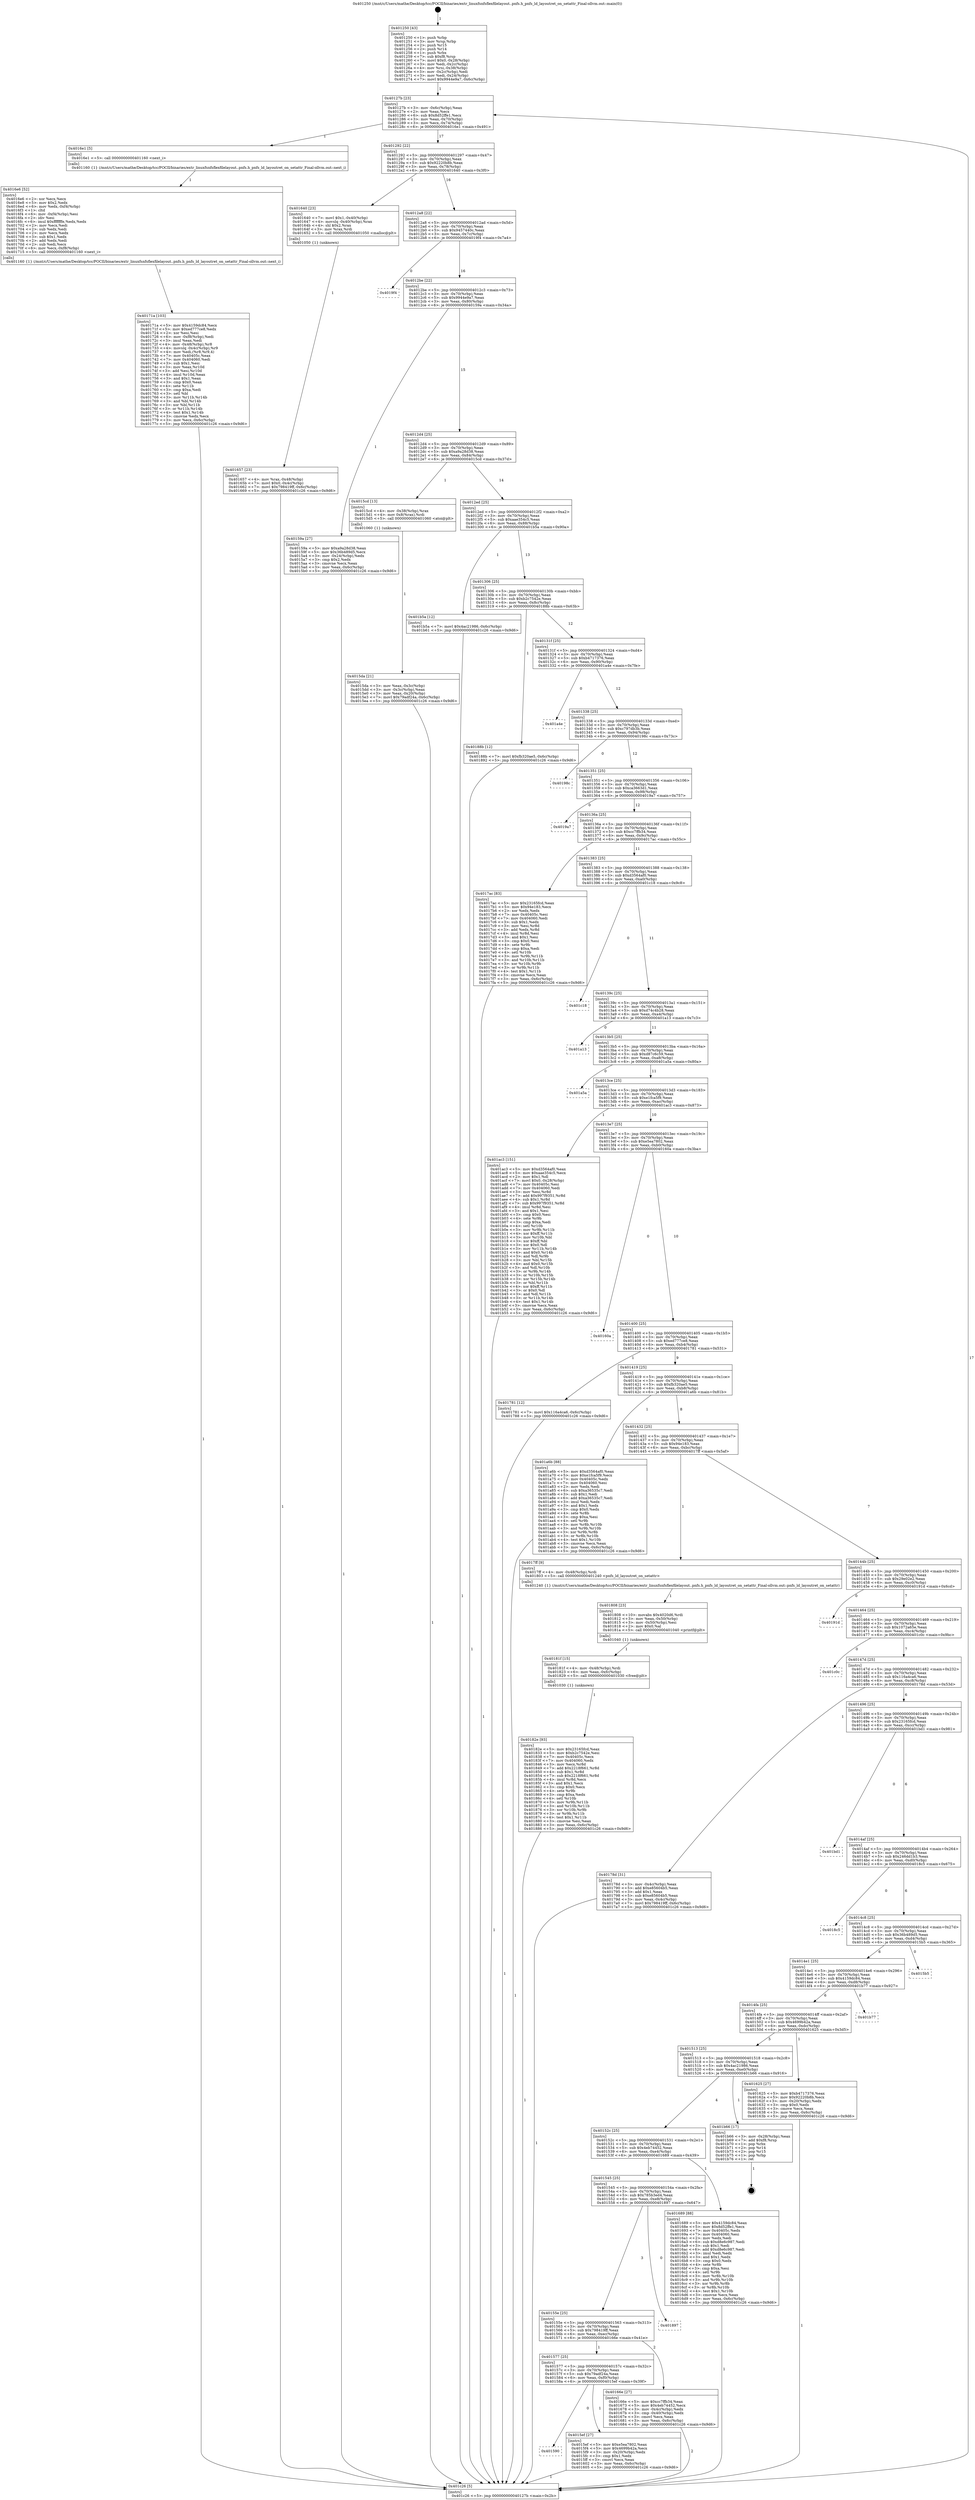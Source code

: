 digraph "0x401250" {
  label = "0x401250 (/mnt/c/Users/mathe/Desktop/tcc/POCII/binaries/extr_linuxfsnfsflexfilelayout..pnfs.h_pnfs_ld_layoutret_on_setattr_Final-ollvm.out::main(0))"
  labelloc = "t"
  node[shape=record]

  Entry [label="",width=0.3,height=0.3,shape=circle,fillcolor=black,style=filled]
  "0x40127b" [label="{
     0x40127b [23]\l
     | [instrs]\l
     &nbsp;&nbsp;0x40127b \<+3\>: mov -0x6c(%rbp),%eax\l
     &nbsp;&nbsp;0x40127e \<+2\>: mov %eax,%ecx\l
     &nbsp;&nbsp;0x401280 \<+6\>: sub $0x8d52ffe1,%ecx\l
     &nbsp;&nbsp;0x401286 \<+3\>: mov %eax,-0x70(%rbp)\l
     &nbsp;&nbsp;0x401289 \<+3\>: mov %ecx,-0x74(%rbp)\l
     &nbsp;&nbsp;0x40128c \<+6\>: je 00000000004016e1 \<main+0x491\>\l
  }"]
  "0x4016e1" [label="{
     0x4016e1 [5]\l
     | [instrs]\l
     &nbsp;&nbsp;0x4016e1 \<+5\>: call 0000000000401160 \<next_i\>\l
     | [calls]\l
     &nbsp;&nbsp;0x401160 \{1\} (/mnt/c/Users/mathe/Desktop/tcc/POCII/binaries/extr_linuxfsnfsflexfilelayout..pnfs.h_pnfs_ld_layoutret_on_setattr_Final-ollvm.out::next_i)\l
  }"]
  "0x401292" [label="{
     0x401292 [22]\l
     | [instrs]\l
     &nbsp;&nbsp;0x401292 \<+5\>: jmp 0000000000401297 \<main+0x47\>\l
     &nbsp;&nbsp;0x401297 \<+3\>: mov -0x70(%rbp),%eax\l
     &nbsp;&nbsp;0x40129a \<+5\>: sub $0x92220b8b,%eax\l
     &nbsp;&nbsp;0x40129f \<+3\>: mov %eax,-0x78(%rbp)\l
     &nbsp;&nbsp;0x4012a2 \<+6\>: je 0000000000401640 \<main+0x3f0\>\l
  }"]
  Exit [label="",width=0.3,height=0.3,shape=circle,fillcolor=black,style=filled,peripheries=2]
  "0x401640" [label="{
     0x401640 [23]\l
     | [instrs]\l
     &nbsp;&nbsp;0x401640 \<+7\>: movl $0x1,-0x40(%rbp)\l
     &nbsp;&nbsp;0x401647 \<+4\>: movslq -0x40(%rbp),%rax\l
     &nbsp;&nbsp;0x40164b \<+4\>: shl $0x2,%rax\l
     &nbsp;&nbsp;0x40164f \<+3\>: mov %rax,%rdi\l
     &nbsp;&nbsp;0x401652 \<+5\>: call 0000000000401050 \<malloc@plt\>\l
     | [calls]\l
     &nbsp;&nbsp;0x401050 \{1\} (unknown)\l
  }"]
  "0x4012a8" [label="{
     0x4012a8 [22]\l
     | [instrs]\l
     &nbsp;&nbsp;0x4012a8 \<+5\>: jmp 00000000004012ad \<main+0x5d\>\l
     &nbsp;&nbsp;0x4012ad \<+3\>: mov -0x70(%rbp),%eax\l
     &nbsp;&nbsp;0x4012b0 \<+5\>: sub $0x9457440c,%eax\l
     &nbsp;&nbsp;0x4012b5 \<+3\>: mov %eax,-0x7c(%rbp)\l
     &nbsp;&nbsp;0x4012b8 \<+6\>: je 00000000004019f4 \<main+0x7a4\>\l
  }"]
  "0x40182e" [label="{
     0x40182e [93]\l
     | [instrs]\l
     &nbsp;&nbsp;0x40182e \<+5\>: mov $0x23165fcd,%eax\l
     &nbsp;&nbsp;0x401833 \<+5\>: mov $0xb2c7542e,%esi\l
     &nbsp;&nbsp;0x401838 \<+7\>: mov 0x40405c,%ecx\l
     &nbsp;&nbsp;0x40183f \<+7\>: mov 0x404060,%edx\l
     &nbsp;&nbsp;0x401846 \<+3\>: mov %ecx,%r8d\l
     &nbsp;&nbsp;0x401849 \<+7\>: add $0x2218f661,%r8d\l
     &nbsp;&nbsp;0x401850 \<+4\>: sub $0x1,%r8d\l
     &nbsp;&nbsp;0x401854 \<+7\>: sub $0x2218f661,%r8d\l
     &nbsp;&nbsp;0x40185b \<+4\>: imul %r8d,%ecx\l
     &nbsp;&nbsp;0x40185f \<+3\>: and $0x1,%ecx\l
     &nbsp;&nbsp;0x401862 \<+3\>: cmp $0x0,%ecx\l
     &nbsp;&nbsp;0x401865 \<+4\>: sete %r9b\l
     &nbsp;&nbsp;0x401869 \<+3\>: cmp $0xa,%edx\l
     &nbsp;&nbsp;0x40186c \<+4\>: setl %r10b\l
     &nbsp;&nbsp;0x401870 \<+3\>: mov %r9b,%r11b\l
     &nbsp;&nbsp;0x401873 \<+3\>: and %r10b,%r11b\l
     &nbsp;&nbsp;0x401876 \<+3\>: xor %r10b,%r9b\l
     &nbsp;&nbsp;0x401879 \<+3\>: or %r9b,%r11b\l
     &nbsp;&nbsp;0x40187c \<+4\>: test $0x1,%r11b\l
     &nbsp;&nbsp;0x401880 \<+3\>: cmovne %esi,%eax\l
     &nbsp;&nbsp;0x401883 \<+3\>: mov %eax,-0x6c(%rbp)\l
     &nbsp;&nbsp;0x401886 \<+5\>: jmp 0000000000401c26 \<main+0x9d6\>\l
  }"]
  "0x4019f4" [label="{
     0x4019f4\l
  }", style=dashed]
  "0x4012be" [label="{
     0x4012be [22]\l
     | [instrs]\l
     &nbsp;&nbsp;0x4012be \<+5\>: jmp 00000000004012c3 \<main+0x73\>\l
     &nbsp;&nbsp;0x4012c3 \<+3\>: mov -0x70(%rbp),%eax\l
     &nbsp;&nbsp;0x4012c6 \<+5\>: sub $0x9944e9a7,%eax\l
     &nbsp;&nbsp;0x4012cb \<+3\>: mov %eax,-0x80(%rbp)\l
     &nbsp;&nbsp;0x4012ce \<+6\>: je 000000000040159a \<main+0x34a\>\l
  }"]
  "0x40181f" [label="{
     0x40181f [15]\l
     | [instrs]\l
     &nbsp;&nbsp;0x40181f \<+4\>: mov -0x48(%rbp),%rdi\l
     &nbsp;&nbsp;0x401823 \<+6\>: mov %eax,-0xfc(%rbp)\l
     &nbsp;&nbsp;0x401829 \<+5\>: call 0000000000401030 \<free@plt\>\l
     | [calls]\l
     &nbsp;&nbsp;0x401030 \{1\} (unknown)\l
  }"]
  "0x40159a" [label="{
     0x40159a [27]\l
     | [instrs]\l
     &nbsp;&nbsp;0x40159a \<+5\>: mov $0xa9a28d38,%eax\l
     &nbsp;&nbsp;0x40159f \<+5\>: mov $0x36b489d5,%ecx\l
     &nbsp;&nbsp;0x4015a4 \<+3\>: mov -0x24(%rbp),%edx\l
     &nbsp;&nbsp;0x4015a7 \<+3\>: cmp $0x2,%edx\l
     &nbsp;&nbsp;0x4015aa \<+3\>: cmovne %ecx,%eax\l
     &nbsp;&nbsp;0x4015ad \<+3\>: mov %eax,-0x6c(%rbp)\l
     &nbsp;&nbsp;0x4015b0 \<+5\>: jmp 0000000000401c26 \<main+0x9d6\>\l
  }"]
  "0x4012d4" [label="{
     0x4012d4 [25]\l
     | [instrs]\l
     &nbsp;&nbsp;0x4012d4 \<+5\>: jmp 00000000004012d9 \<main+0x89\>\l
     &nbsp;&nbsp;0x4012d9 \<+3\>: mov -0x70(%rbp),%eax\l
     &nbsp;&nbsp;0x4012dc \<+5\>: sub $0xa9a28d38,%eax\l
     &nbsp;&nbsp;0x4012e1 \<+6\>: mov %eax,-0x84(%rbp)\l
     &nbsp;&nbsp;0x4012e7 \<+6\>: je 00000000004015cd \<main+0x37d\>\l
  }"]
  "0x401c26" [label="{
     0x401c26 [5]\l
     | [instrs]\l
     &nbsp;&nbsp;0x401c26 \<+5\>: jmp 000000000040127b \<main+0x2b\>\l
  }"]
  "0x401250" [label="{
     0x401250 [43]\l
     | [instrs]\l
     &nbsp;&nbsp;0x401250 \<+1\>: push %rbp\l
     &nbsp;&nbsp;0x401251 \<+3\>: mov %rsp,%rbp\l
     &nbsp;&nbsp;0x401254 \<+2\>: push %r15\l
     &nbsp;&nbsp;0x401256 \<+2\>: push %r14\l
     &nbsp;&nbsp;0x401258 \<+1\>: push %rbx\l
     &nbsp;&nbsp;0x401259 \<+7\>: sub $0xf8,%rsp\l
     &nbsp;&nbsp;0x401260 \<+7\>: movl $0x0,-0x28(%rbp)\l
     &nbsp;&nbsp;0x401267 \<+3\>: mov %edi,-0x2c(%rbp)\l
     &nbsp;&nbsp;0x40126a \<+4\>: mov %rsi,-0x38(%rbp)\l
     &nbsp;&nbsp;0x40126e \<+3\>: mov -0x2c(%rbp),%edi\l
     &nbsp;&nbsp;0x401271 \<+3\>: mov %edi,-0x24(%rbp)\l
     &nbsp;&nbsp;0x401274 \<+7\>: movl $0x9944e9a7,-0x6c(%rbp)\l
  }"]
  "0x401808" [label="{
     0x401808 [23]\l
     | [instrs]\l
     &nbsp;&nbsp;0x401808 \<+10\>: movabs $0x4020d6,%rdi\l
     &nbsp;&nbsp;0x401812 \<+3\>: mov %eax,-0x50(%rbp)\l
     &nbsp;&nbsp;0x401815 \<+3\>: mov -0x50(%rbp),%esi\l
     &nbsp;&nbsp;0x401818 \<+2\>: mov $0x0,%al\l
     &nbsp;&nbsp;0x40181a \<+5\>: call 0000000000401040 \<printf@plt\>\l
     | [calls]\l
     &nbsp;&nbsp;0x401040 \{1\} (unknown)\l
  }"]
  "0x4015cd" [label="{
     0x4015cd [13]\l
     | [instrs]\l
     &nbsp;&nbsp;0x4015cd \<+4\>: mov -0x38(%rbp),%rax\l
     &nbsp;&nbsp;0x4015d1 \<+4\>: mov 0x8(%rax),%rdi\l
     &nbsp;&nbsp;0x4015d5 \<+5\>: call 0000000000401060 \<atoi@plt\>\l
     | [calls]\l
     &nbsp;&nbsp;0x401060 \{1\} (unknown)\l
  }"]
  "0x4012ed" [label="{
     0x4012ed [25]\l
     | [instrs]\l
     &nbsp;&nbsp;0x4012ed \<+5\>: jmp 00000000004012f2 \<main+0xa2\>\l
     &nbsp;&nbsp;0x4012f2 \<+3\>: mov -0x70(%rbp),%eax\l
     &nbsp;&nbsp;0x4012f5 \<+5\>: sub $0xaae354c5,%eax\l
     &nbsp;&nbsp;0x4012fa \<+6\>: mov %eax,-0x88(%rbp)\l
     &nbsp;&nbsp;0x401300 \<+6\>: je 0000000000401b5a \<main+0x90a\>\l
  }"]
  "0x4015da" [label="{
     0x4015da [21]\l
     | [instrs]\l
     &nbsp;&nbsp;0x4015da \<+3\>: mov %eax,-0x3c(%rbp)\l
     &nbsp;&nbsp;0x4015dd \<+3\>: mov -0x3c(%rbp),%eax\l
     &nbsp;&nbsp;0x4015e0 \<+3\>: mov %eax,-0x20(%rbp)\l
     &nbsp;&nbsp;0x4015e3 \<+7\>: movl $0x79adf24a,-0x6c(%rbp)\l
     &nbsp;&nbsp;0x4015ea \<+5\>: jmp 0000000000401c26 \<main+0x9d6\>\l
  }"]
  "0x40171a" [label="{
     0x40171a [103]\l
     | [instrs]\l
     &nbsp;&nbsp;0x40171a \<+5\>: mov $0x4159dc84,%ecx\l
     &nbsp;&nbsp;0x40171f \<+5\>: mov $0xed777ce8,%edx\l
     &nbsp;&nbsp;0x401724 \<+2\>: xor %esi,%esi\l
     &nbsp;&nbsp;0x401726 \<+6\>: mov -0xf8(%rbp),%edi\l
     &nbsp;&nbsp;0x40172c \<+3\>: imul %eax,%edi\l
     &nbsp;&nbsp;0x40172f \<+4\>: mov -0x48(%rbp),%r8\l
     &nbsp;&nbsp;0x401733 \<+4\>: movslq -0x4c(%rbp),%r9\l
     &nbsp;&nbsp;0x401737 \<+4\>: mov %edi,(%r8,%r9,4)\l
     &nbsp;&nbsp;0x40173b \<+7\>: mov 0x40405c,%eax\l
     &nbsp;&nbsp;0x401742 \<+7\>: mov 0x404060,%edi\l
     &nbsp;&nbsp;0x401749 \<+3\>: sub $0x1,%esi\l
     &nbsp;&nbsp;0x40174c \<+3\>: mov %eax,%r10d\l
     &nbsp;&nbsp;0x40174f \<+3\>: add %esi,%r10d\l
     &nbsp;&nbsp;0x401752 \<+4\>: imul %r10d,%eax\l
     &nbsp;&nbsp;0x401756 \<+3\>: and $0x1,%eax\l
     &nbsp;&nbsp;0x401759 \<+3\>: cmp $0x0,%eax\l
     &nbsp;&nbsp;0x40175c \<+4\>: sete %r11b\l
     &nbsp;&nbsp;0x401760 \<+3\>: cmp $0xa,%edi\l
     &nbsp;&nbsp;0x401763 \<+3\>: setl %bl\l
     &nbsp;&nbsp;0x401766 \<+3\>: mov %r11b,%r14b\l
     &nbsp;&nbsp;0x401769 \<+3\>: and %bl,%r14b\l
     &nbsp;&nbsp;0x40176c \<+3\>: xor %bl,%r11b\l
     &nbsp;&nbsp;0x40176f \<+3\>: or %r11b,%r14b\l
     &nbsp;&nbsp;0x401772 \<+4\>: test $0x1,%r14b\l
     &nbsp;&nbsp;0x401776 \<+3\>: cmovne %edx,%ecx\l
     &nbsp;&nbsp;0x401779 \<+3\>: mov %ecx,-0x6c(%rbp)\l
     &nbsp;&nbsp;0x40177c \<+5\>: jmp 0000000000401c26 \<main+0x9d6\>\l
  }"]
  "0x401b5a" [label="{
     0x401b5a [12]\l
     | [instrs]\l
     &nbsp;&nbsp;0x401b5a \<+7\>: movl $0x4ac21986,-0x6c(%rbp)\l
     &nbsp;&nbsp;0x401b61 \<+5\>: jmp 0000000000401c26 \<main+0x9d6\>\l
  }"]
  "0x401306" [label="{
     0x401306 [25]\l
     | [instrs]\l
     &nbsp;&nbsp;0x401306 \<+5\>: jmp 000000000040130b \<main+0xbb\>\l
     &nbsp;&nbsp;0x40130b \<+3\>: mov -0x70(%rbp),%eax\l
     &nbsp;&nbsp;0x40130e \<+5\>: sub $0xb2c7542e,%eax\l
     &nbsp;&nbsp;0x401313 \<+6\>: mov %eax,-0x8c(%rbp)\l
     &nbsp;&nbsp;0x401319 \<+6\>: je 000000000040188b \<main+0x63b\>\l
  }"]
  "0x4016e6" [label="{
     0x4016e6 [52]\l
     | [instrs]\l
     &nbsp;&nbsp;0x4016e6 \<+2\>: xor %ecx,%ecx\l
     &nbsp;&nbsp;0x4016e8 \<+5\>: mov $0x2,%edx\l
     &nbsp;&nbsp;0x4016ed \<+6\>: mov %edx,-0xf4(%rbp)\l
     &nbsp;&nbsp;0x4016f3 \<+1\>: cltd\l
     &nbsp;&nbsp;0x4016f4 \<+6\>: mov -0xf4(%rbp),%esi\l
     &nbsp;&nbsp;0x4016fa \<+2\>: idiv %esi\l
     &nbsp;&nbsp;0x4016fc \<+6\>: imul $0xfffffffe,%edx,%edx\l
     &nbsp;&nbsp;0x401702 \<+2\>: mov %ecx,%edi\l
     &nbsp;&nbsp;0x401704 \<+2\>: sub %edx,%edi\l
     &nbsp;&nbsp;0x401706 \<+2\>: mov %ecx,%edx\l
     &nbsp;&nbsp;0x401708 \<+3\>: sub $0x1,%edx\l
     &nbsp;&nbsp;0x40170b \<+2\>: add %edx,%edi\l
     &nbsp;&nbsp;0x40170d \<+2\>: sub %edi,%ecx\l
     &nbsp;&nbsp;0x40170f \<+6\>: mov %ecx,-0xf8(%rbp)\l
     &nbsp;&nbsp;0x401715 \<+5\>: call 0000000000401160 \<next_i\>\l
     | [calls]\l
     &nbsp;&nbsp;0x401160 \{1\} (/mnt/c/Users/mathe/Desktop/tcc/POCII/binaries/extr_linuxfsnfsflexfilelayout..pnfs.h_pnfs_ld_layoutret_on_setattr_Final-ollvm.out::next_i)\l
  }"]
  "0x40188b" [label="{
     0x40188b [12]\l
     | [instrs]\l
     &nbsp;&nbsp;0x40188b \<+7\>: movl $0xfb320ae5,-0x6c(%rbp)\l
     &nbsp;&nbsp;0x401892 \<+5\>: jmp 0000000000401c26 \<main+0x9d6\>\l
  }"]
  "0x40131f" [label="{
     0x40131f [25]\l
     | [instrs]\l
     &nbsp;&nbsp;0x40131f \<+5\>: jmp 0000000000401324 \<main+0xd4\>\l
     &nbsp;&nbsp;0x401324 \<+3\>: mov -0x70(%rbp),%eax\l
     &nbsp;&nbsp;0x401327 \<+5\>: sub $0xb4717376,%eax\l
     &nbsp;&nbsp;0x40132c \<+6\>: mov %eax,-0x90(%rbp)\l
     &nbsp;&nbsp;0x401332 \<+6\>: je 0000000000401a4e \<main+0x7fe\>\l
  }"]
  "0x401657" [label="{
     0x401657 [23]\l
     | [instrs]\l
     &nbsp;&nbsp;0x401657 \<+4\>: mov %rax,-0x48(%rbp)\l
     &nbsp;&nbsp;0x40165b \<+7\>: movl $0x0,-0x4c(%rbp)\l
     &nbsp;&nbsp;0x401662 \<+7\>: movl $0x798419ff,-0x6c(%rbp)\l
     &nbsp;&nbsp;0x401669 \<+5\>: jmp 0000000000401c26 \<main+0x9d6\>\l
  }"]
  "0x401a4e" [label="{
     0x401a4e\l
  }", style=dashed]
  "0x401338" [label="{
     0x401338 [25]\l
     | [instrs]\l
     &nbsp;&nbsp;0x401338 \<+5\>: jmp 000000000040133d \<main+0xed\>\l
     &nbsp;&nbsp;0x40133d \<+3\>: mov -0x70(%rbp),%eax\l
     &nbsp;&nbsp;0x401340 \<+5\>: sub $0xc797db3b,%eax\l
     &nbsp;&nbsp;0x401345 \<+6\>: mov %eax,-0x94(%rbp)\l
     &nbsp;&nbsp;0x40134b \<+6\>: je 000000000040198c \<main+0x73c\>\l
  }"]
  "0x401590" [label="{
     0x401590\l
  }", style=dashed]
  "0x40198c" [label="{
     0x40198c\l
  }", style=dashed]
  "0x401351" [label="{
     0x401351 [25]\l
     | [instrs]\l
     &nbsp;&nbsp;0x401351 \<+5\>: jmp 0000000000401356 \<main+0x106\>\l
     &nbsp;&nbsp;0x401356 \<+3\>: mov -0x70(%rbp),%eax\l
     &nbsp;&nbsp;0x401359 \<+5\>: sub $0xca3663d1,%eax\l
     &nbsp;&nbsp;0x40135e \<+6\>: mov %eax,-0x98(%rbp)\l
     &nbsp;&nbsp;0x401364 \<+6\>: je 00000000004019a7 \<main+0x757\>\l
  }"]
  "0x4015ef" [label="{
     0x4015ef [27]\l
     | [instrs]\l
     &nbsp;&nbsp;0x4015ef \<+5\>: mov $0xe5ea7802,%eax\l
     &nbsp;&nbsp;0x4015f4 \<+5\>: mov $0x4699b42a,%ecx\l
     &nbsp;&nbsp;0x4015f9 \<+3\>: mov -0x20(%rbp),%edx\l
     &nbsp;&nbsp;0x4015fc \<+3\>: cmp $0x1,%edx\l
     &nbsp;&nbsp;0x4015ff \<+3\>: cmovl %ecx,%eax\l
     &nbsp;&nbsp;0x401602 \<+3\>: mov %eax,-0x6c(%rbp)\l
     &nbsp;&nbsp;0x401605 \<+5\>: jmp 0000000000401c26 \<main+0x9d6\>\l
  }"]
  "0x4019a7" [label="{
     0x4019a7\l
  }", style=dashed]
  "0x40136a" [label="{
     0x40136a [25]\l
     | [instrs]\l
     &nbsp;&nbsp;0x40136a \<+5\>: jmp 000000000040136f \<main+0x11f\>\l
     &nbsp;&nbsp;0x40136f \<+3\>: mov -0x70(%rbp),%eax\l
     &nbsp;&nbsp;0x401372 \<+5\>: sub $0xcc7ffb34,%eax\l
     &nbsp;&nbsp;0x401377 \<+6\>: mov %eax,-0x9c(%rbp)\l
     &nbsp;&nbsp;0x40137d \<+6\>: je 00000000004017ac \<main+0x55c\>\l
  }"]
  "0x401577" [label="{
     0x401577 [25]\l
     | [instrs]\l
     &nbsp;&nbsp;0x401577 \<+5\>: jmp 000000000040157c \<main+0x32c\>\l
     &nbsp;&nbsp;0x40157c \<+3\>: mov -0x70(%rbp),%eax\l
     &nbsp;&nbsp;0x40157f \<+5\>: sub $0x79adf24a,%eax\l
     &nbsp;&nbsp;0x401584 \<+6\>: mov %eax,-0xf0(%rbp)\l
     &nbsp;&nbsp;0x40158a \<+6\>: je 00000000004015ef \<main+0x39f\>\l
  }"]
  "0x4017ac" [label="{
     0x4017ac [83]\l
     | [instrs]\l
     &nbsp;&nbsp;0x4017ac \<+5\>: mov $0x23165fcd,%eax\l
     &nbsp;&nbsp;0x4017b1 \<+5\>: mov $0x94e183,%ecx\l
     &nbsp;&nbsp;0x4017b6 \<+2\>: xor %edx,%edx\l
     &nbsp;&nbsp;0x4017b8 \<+7\>: mov 0x40405c,%esi\l
     &nbsp;&nbsp;0x4017bf \<+7\>: mov 0x404060,%edi\l
     &nbsp;&nbsp;0x4017c6 \<+3\>: sub $0x1,%edx\l
     &nbsp;&nbsp;0x4017c9 \<+3\>: mov %esi,%r8d\l
     &nbsp;&nbsp;0x4017cc \<+3\>: add %edx,%r8d\l
     &nbsp;&nbsp;0x4017cf \<+4\>: imul %r8d,%esi\l
     &nbsp;&nbsp;0x4017d3 \<+3\>: and $0x1,%esi\l
     &nbsp;&nbsp;0x4017d6 \<+3\>: cmp $0x0,%esi\l
     &nbsp;&nbsp;0x4017d9 \<+4\>: sete %r9b\l
     &nbsp;&nbsp;0x4017dd \<+3\>: cmp $0xa,%edi\l
     &nbsp;&nbsp;0x4017e0 \<+4\>: setl %r10b\l
     &nbsp;&nbsp;0x4017e4 \<+3\>: mov %r9b,%r11b\l
     &nbsp;&nbsp;0x4017e7 \<+3\>: and %r10b,%r11b\l
     &nbsp;&nbsp;0x4017ea \<+3\>: xor %r10b,%r9b\l
     &nbsp;&nbsp;0x4017ed \<+3\>: or %r9b,%r11b\l
     &nbsp;&nbsp;0x4017f0 \<+4\>: test $0x1,%r11b\l
     &nbsp;&nbsp;0x4017f4 \<+3\>: cmovne %ecx,%eax\l
     &nbsp;&nbsp;0x4017f7 \<+3\>: mov %eax,-0x6c(%rbp)\l
     &nbsp;&nbsp;0x4017fa \<+5\>: jmp 0000000000401c26 \<main+0x9d6\>\l
  }"]
  "0x401383" [label="{
     0x401383 [25]\l
     | [instrs]\l
     &nbsp;&nbsp;0x401383 \<+5\>: jmp 0000000000401388 \<main+0x138\>\l
     &nbsp;&nbsp;0x401388 \<+3\>: mov -0x70(%rbp),%eax\l
     &nbsp;&nbsp;0x40138b \<+5\>: sub $0xd3564af0,%eax\l
     &nbsp;&nbsp;0x401390 \<+6\>: mov %eax,-0xa0(%rbp)\l
     &nbsp;&nbsp;0x401396 \<+6\>: je 0000000000401c18 \<main+0x9c8\>\l
  }"]
  "0x40166e" [label="{
     0x40166e [27]\l
     | [instrs]\l
     &nbsp;&nbsp;0x40166e \<+5\>: mov $0xcc7ffb34,%eax\l
     &nbsp;&nbsp;0x401673 \<+5\>: mov $0x4eb74452,%ecx\l
     &nbsp;&nbsp;0x401678 \<+3\>: mov -0x4c(%rbp),%edx\l
     &nbsp;&nbsp;0x40167b \<+3\>: cmp -0x40(%rbp),%edx\l
     &nbsp;&nbsp;0x40167e \<+3\>: cmovl %ecx,%eax\l
     &nbsp;&nbsp;0x401681 \<+3\>: mov %eax,-0x6c(%rbp)\l
     &nbsp;&nbsp;0x401684 \<+5\>: jmp 0000000000401c26 \<main+0x9d6\>\l
  }"]
  "0x401c18" [label="{
     0x401c18\l
  }", style=dashed]
  "0x40139c" [label="{
     0x40139c [25]\l
     | [instrs]\l
     &nbsp;&nbsp;0x40139c \<+5\>: jmp 00000000004013a1 \<main+0x151\>\l
     &nbsp;&nbsp;0x4013a1 \<+3\>: mov -0x70(%rbp),%eax\l
     &nbsp;&nbsp;0x4013a4 \<+5\>: sub $0xd74c4b28,%eax\l
     &nbsp;&nbsp;0x4013a9 \<+6\>: mov %eax,-0xa4(%rbp)\l
     &nbsp;&nbsp;0x4013af \<+6\>: je 0000000000401a13 \<main+0x7c3\>\l
  }"]
  "0x40155e" [label="{
     0x40155e [25]\l
     | [instrs]\l
     &nbsp;&nbsp;0x40155e \<+5\>: jmp 0000000000401563 \<main+0x313\>\l
     &nbsp;&nbsp;0x401563 \<+3\>: mov -0x70(%rbp),%eax\l
     &nbsp;&nbsp;0x401566 \<+5\>: sub $0x798419ff,%eax\l
     &nbsp;&nbsp;0x40156b \<+6\>: mov %eax,-0xec(%rbp)\l
     &nbsp;&nbsp;0x401571 \<+6\>: je 000000000040166e \<main+0x41e\>\l
  }"]
  "0x401a13" [label="{
     0x401a13\l
  }", style=dashed]
  "0x4013b5" [label="{
     0x4013b5 [25]\l
     | [instrs]\l
     &nbsp;&nbsp;0x4013b5 \<+5\>: jmp 00000000004013ba \<main+0x16a\>\l
     &nbsp;&nbsp;0x4013ba \<+3\>: mov -0x70(%rbp),%eax\l
     &nbsp;&nbsp;0x4013bd \<+5\>: sub $0xd87c6c59,%eax\l
     &nbsp;&nbsp;0x4013c2 \<+6\>: mov %eax,-0xa8(%rbp)\l
     &nbsp;&nbsp;0x4013c8 \<+6\>: je 0000000000401a5a \<main+0x80a\>\l
  }"]
  "0x401897" [label="{
     0x401897\l
  }", style=dashed]
  "0x401a5a" [label="{
     0x401a5a\l
  }", style=dashed]
  "0x4013ce" [label="{
     0x4013ce [25]\l
     | [instrs]\l
     &nbsp;&nbsp;0x4013ce \<+5\>: jmp 00000000004013d3 \<main+0x183\>\l
     &nbsp;&nbsp;0x4013d3 \<+3\>: mov -0x70(%rbp),%eax\l
     &nbsp;&nbsp;0x4013d6 \<+5\>: sub $0xe1fca5f9,%eax\l
     &nbsp;&nbsp;0x4013db \<+6\>: mov %eax,-0xac(%rbp)\l
     &nbsp;&nbsp;0x4013e1 \<+6\>: je 0000000000401ac3 \<main+0x873\>\l
  }"]
  "0x401545" [label="{
     0x401545 [25]\l
     | [instrs]\l
     &nbsp;&nbsp;0x401545 \<+5\>: jmp 000000000040154a \<main+0x2fa\>\l
     &nbsp;&nbsp;0x40154a \<+3\>: mov -0x70(%rbp),%eax\l
     &nbsp;&nbsp;0x40154d \<+5\>: sub $0x785b3ed4,%eax\l
     &nbsp;&nbsp;0x401552 \<+6\>: mov %eax,-0xe8(%rbp)\l
     &nbsp;&nbsp;0x401558 \<+6\>: je 0000000000401897 \<main+0x647\>\l
  }"]
  "0x401ac3" [label="{
     0x401ac3 [151]\l
     | [instrs]\l
     &nbsp;&nbsp;0x401ac3 \<+5\>: mov $0xd3564af0,%eax\l
     &nbsp;&nbsp;0x401ac8 \<+5\>: mov $0xaae354c5,%ecx\l
     &nbsp;&nbsp;0x401acd \<+2\>: mov $0x1,%dl\l
     &nbsp;&nbsp;0x401acf \<+7\>: movl $0x0,-0x28(%rbp)\l
     &nbsp;&nbsp;0x401ad6 \<+7\>: mov 0x40405c,%esi\l
     &nbsp;&nbsp;0x401add \<+7\>: mov 0x404060,%edi\l
     &nbsp;&nbsp;0x401ae4 \<+3\>: mov %esi,%r8d\l
     &nbsp;&nbsp;0x401ae7 \<+7\>: add $0x997f9351,%r8d\l
     &nbsp;&nbsp;0x401aee \<+4\>: sub $0x1,%r8d\l
     &nbsp;&nbsp;0x401af2 \<+7\>: sub $0x997f9351,%r8d\l
     &nbsp;&nbsp;0x401af9 \<+4\>: imul %r8d,%esi\l
     &nbsp;&nbsp;0x401afd \<+3\>: and $0x1,%esi\l
     &nbsp;&nbsp;0x401b00 \<+3\>: cmp $0x0,%esi\l
     &nbsp;&nbsp;0x401b03 \<+4\>: sete %r9b\l
     &nbsp;&nbsp;0x401b07 \<+3\>: cmp $0xa,%edi\l
     &nbsp;&nbsp;0x401b0a \<+4\>: setl %r10b\l
     &nbsp;&nbsp;0x401b0e \<+3\>: mov %r9b,%r11b\l
     &nbsp;&nbsp;0x401b11 \<+4\>: xor $0xff,%r11b\l
     &nbsp;&nbsp;0x401b15 \<+3\>: mov %r10b,%bl\l
     &nbsp;&nbsp;0x401b18 \<+3\>: xor $0xff,%bl\l
     &nbsp;&nbsp;0x401b1b \<+3\>: xor $0x0,%dl\l
     &nbsp;&nbsp;0x401b1e \<+3\>: mov %r11b,%r14b\l
     &nbsp;&nbsp;0x401b21 \<+4\>: and $0x0,%r14b\l
     &nbsp;&nbsp;0x401b25 \<+3\>: and %dl,%r9b\l
     &nbsp;&nbsp;0x401b28 \<+3\>: mov %bl,%r15b\l
     &nbsp;&nbsp;0x401b2b \<+4\>: and $0x0,%r15b\l
     &nbsp;&nbsp;0x401b2f \<+3\>: and %dl,%r10b\l
     &nbsp;&nbsp;0x401b32 \<+3\>: or %r9b,%r14b\l
     &nbsp;&nbsp;0x401b35 \<+3\>: or %r10b,%r15b\l
     &nbsp;&nbsp;0x401b38 \<+3\>: xor %r15b,%r14b\l
     &nbsp;&nbsp;0x401b3b \<+3\>: or %bl,%r11b\l
     &nbsp;&nbsp;0x401b3e \<+4\>: xor $0xff,%r11b\l
     &nbsp;&nbsp;0x401b42 \<+3\>: or $0x0,%dl\l
     &nbsp;&nbsp;0x401b45 \<+3\>: and %dl,%r11b\l
     &nbsp;&nbsp;0x401b48 \<+3\>: or %r11b,%r14b\l
     &nbsp;&nbsp;0x401b4b \<+4\>: test $0x1,%r14b\l
     &nbsp;&nbsp;0x401b4f \<+3\>: cmovne %ecx,%eax\l
     &nbsp;&nbsp;0x401b52 \<+3\>: mov %eax,-0x6c(%rbp)\l
     &nbsp;&nbsp;0x401b55 \<+5\>: jmp 0000000000401c26 \<main+0x9d6\>\l
  }"]
  "0x4013e7" [label="{
     0x4013e7 [25]\l
     | [instrs]\l
     &nbsp;&nbsp;0x4013e7 \<+5\>: jmp 00000000004013ec \<main+0x19c\>\l
     &nbsp;&nbsp;0x4013ec \<+3\>: mov -0x70(%rbp),%eax\l
     &nbsp;&nbsp;0x4013ef \<+5\>: sub $0xe5ea7802,%eax\l
     &nbsp;&nbsp;0x4013f4 \<+6\>: mov %eax,-0xb0(%rbp)\l
     &nbsp;&nbsp;0x4013fa \<+6\>: je 000000000040160a \<main+0x3ba\>\l
  }"]
  "0x401689" [label="{
     0x401689 [88]\l
     | [instrs]\l
     &nbsp;&nbsp;0x401689 \<+5\>: mov $0x4159dc84,%eax\l
     &nbsp;&nbsp;0x40168e \<+5\>: mov $0x8d52ffe1,%ecx\l
     &nbsp;&nbsp;0x401693 \<+7\>: mov 0x40405c,%edx\l
     &nbsp;&nbsp;0x40169a \<+7\>: mov 0x404060,%esi\l
     &nbsp;&nbsp;0x4016a1 \<+2\>: mov %edx,%edi\l
     &nbsp;&nbsp;0x4016a3 \<+6\>: sub $0xd8e6c987,%edi\l
     &nbsp;&nbsp;0x4016a9 \<+3\>: sub $0x1,%edi\l
     &nbsp;&nbsp;0x4016ac \<+6\>: add $0xd8e6c987,%edi\l
     &nbsp;&nbsp;0x4016b2 \<+3\>: imul %edi,%edx\l
     &nbsp;&nbsp;0x4016b5 \<+3\>: and $0x1,%edx\l
     &nbsp;&nbsp;0x4016b8 \<+3\>: cmp $0x0,%edx\l
     &nbsp;&nbsp;0x4016bb \<+4\>: sete %r8b\l
     &nbsp;&nbsp;0x4016bf \<+3\>: cmp $0xa,%esi\l
     &nbsp;&nbsp;0x4016c2 \<+4\>: setl %r9b\l
     &nbsp;&nbsp;0x4016c6 \<+3\>: mov %r8b,%r10b\l
     &nbsp;&nbsp;0x4016c9 \<+3\>: and %r9b,%r10b\l
     &nbsp;&nbsp;0x4016cc \<+3\>: xor %r9b,%r8b\l
     &nbsp;&nbsp;0x4016cf \<+3\>: or %r8b,%r10b\l
     &nbsp;&nbsp;0x4016d2 \<+4\>: test $0x1,%r10b\l
     &nbsp;&nbsp;0x4016d6 \<+3\>: cmovne %ecx,%eax\l
     &nbsp;&nbsp;0x4016d9 \<+3\>: mov %eax,-0x6c(%rbp)\l
     &nbsp;&nbsp;0x4016dc \<+5\>: jmp 0000000000401c26 \<main+0x9d6\>\l
  }"]
  "0x40160a" [label="{
     0x40160a\l
  }", style=dashed]
  "0x401400" [label="{
     0x401400 [25]\l
     | [instrs]\l
     &nbsp;&nbsp;0x401400 \<+5\>: jmp 0000000000401405 \<main+0x1b5\>\l
     &nbsp;&nbsp;0x401405 \<+3\>: mov -0x70(%rbp),%eax\l
     &nbsp;&nbsp;0x401408 \<+5\>: sub $0xed777ce8,%eax\l
     &nbsp;&nbsp;0x40140d \<+6\>: mov %eax,-0xb4(%rbp)\l
     &nbsp;&nbsp;0x401413 \<+6\>: je 0000000000401781 \<main+0x531\>\l
  }"]
  "0x40152c" [label="{
     0x40152c [25]\l
     | [instrs]\l
     &nbsp;&nbsp;0x40152c \<+5\>: jmp 0000000000401531 \<main+0x2e1\>\l
     &nbsp;&nbsp;0x401531 \<+3\>: mov -0x70(%rbp),%eax\l
     &nbsp;&nbsp;0x401534 \<+5\>: sub $0x4eb74452,%eax\l
     &nbsp;&nbsp;0x401539 \<+6\>: mov %eax,-0xe4(%rbp)\l
     &nbsp;&nbsp;0x40153f \<+6\>: je 0000000000401689 \<main+0x439\>\l
  }"]
  "0x401781" [label="{
     0x401781 [12]\l
     | [instrs]\l
     &nbsp;&nbsp;0x401781 \<+7\>: movl $0x116a4ca6,-0x6c(%rbp)\l
     &nbsp;&nbsp;0x401788 \<+5\>: jmp 0000000000401c26 \<main+0x9d6\>\l
  }"]
  "0x401419" [label="{
     0x401419 [25]\l
     | [instrs]\l
     &nbsp;&nbsp;0x401419 \<+5\>: jmp 000000000040141e \<main+0x1ce\>\l
     &nbsp;&nbsp;0x40141e \<+3\>: mov -0x70(%rbp),%eax\l
     &nbsp;&nbsp;0x401421 \<+5\>: sub $0xfb320ae5,%eax\l
     &nbsp;&nbsp;0x401426 \<+6\>: mov %eax,-0xb8(%rbp)\l
     &nbsp;&nbsp;0x40142c \<+6\>: je 0000000000401a6b \<main+0x81b\>\l
  }"]
  "0x401b66" [label="{
     0x401b66 [17]\l
     | [instrs]\l
     &nbsp;&nbsp;0x401b66 \<+3\>: mov -0x28(%rbp),%eax\l
     &nbsp;&nbsp;0x401b69 \<+7\>: add $0xf8,%rsp\l
     &nbsp;&nbsp;0x401b70 \<+1\>: pop %rbx\l
     &nbsp;&nbsp;0x401b71 \<+2\>: pop %r14\l
     &nbsp;&nbsp;0x401b73 \<+2\>: pop %r15\l
     &nbsp;&nbsp;0x401b75 \<+1\>: pop %rbp\l
     &nbsp;&nbsp;0x401b76 \<+1\>: ret\l
  }"]
  "0x401a6b" [label="{
     0x401a6b [88]\l
     | [instrs]\l
     &nbsp;&nbsp;0x401a6b \<+5\>: mov $0xd3564af0,%eax\l
     &nbsp;&nbsp;0x401a70 \<+5\>: mov $0xe1fca5f9,%ecx\l
     &nbsp;&nbsp;0x401a75 \<+7\>: mov 0x40405c,%edx\l
     &nbsp;&nbsp;0x401a7c \<+7\>: mov 0x404060,%esi\l
     &nbsp;&nbsp;0x401a83 \<+2\>: mov %edx,%edi\l
     &nbsp;&nbsp;0x401a85 \<+6\>: sub $0xa36535c7,%edi\l
     &nbsp;&nbsp;0x401a8b \<+3\>: sub $0x1,%edi\l
     &nbsp;&nbsp;0x401a8e \<+6\>: add $0xa36535c7,%edi\l
     &nbsp;&nbsp;0x401a94 \<+3\>: imul %edi,%edx\l
     &nbsp;&nbsp;0x401a97 \<+3\>: and $0x1,%edx\l
     &nbsp;&nbsp;0x401a9a \<+3\>: cmp $0x0,%edx\l
     &nbsp;&nbsp;0x401a9d \<+4\>: sete %r8b\l
     &nbsp;&nbsp;0x401aa1 \<+3\>: cmp $0xa,%esi\l
     &nbsp;&nbsp;0x401aa4 \<+4\>: setl %r9b\l
     &nbsp;&nbsp;0x401aa8 \<+3\>: mov %r8b,%r10b\l
     &nbsp;&nbsp;0x401aab \<+3\>: and %r9b,%r10b\l
     &nbsp;&nbsp;0x401aae \<+3\>: xor %r9b,%r8b\l
     &nbsp;&nbsp;0x401ab1 \<+3\>: or %r8b,%r10b\l
     &nbsp;&nbsp;0x401ab4 \<+4\>: test $0x1,%r10b\l
     &nbsp;&nbsp;0x401ab8 \<+3\>: cmovne %ecx,%eax\l
     &nbsp;&nbsp;0x401abb \<+3\>: mov %eax,-0x6c(%rbp)\l
     &nbsp;&nbsp;0x401abe \<+5\>: jmp 0000000000401c26 \<main+0x9d6\>\l
  }"]
  "0x401432" [label="{
     0x401432 [25]\l
     | [instrs]\l
     &nbsp;&nbsp;0x401432 \<+5\>: jmp 0000000000401437 \<main+0x1e7\>\l
     &nbsp;&nbsp;0x401437 \<+3\>: mov -0x70(%rbp),%eax\l
     &nbsp;&nbsp;0x40143a \<+5\>: sub $0x94e183,%eax\l
     &nbsp;&nbsp;0x40143f \<+6\>: mov %eax,-0xbc(%rbp)\l
     &nbsp;&nbsp;0x401445 \<+6\>: je 00000000004017ff \<main+0x5af\>\l
  }"]
  "0x401513" [label="{
     0x401513 [25]\l
     | [instrs]\l
     &nbsp;&nbsp;0x401513 \<+5\>: jmp 0000000000401518 \<main+0x2c8\>\l
     &nbsp;&nbsp;0x401518 \<+3\>: mov -0x70(%rbp),%eax\l
     &nbsp;&nbsp;0x40151b \<+5\>: sub $0x4ac21986,%eax\l
     &nbsp;&nbsp;0x401520 \<+6\>: mov %eax,-0xe0(%rbp)\l
     &nbsp;&nbsp;0x401526 \<+6\>: je 0000000000401b66 \<main+0x916\>\l
  }"]
  "0x4017ff" [label="{
     0x4017ff [9]\l
     | [instrs]\l
     &nbsp;&nbsp;0x4017ff \<+4\>: mov -0x48(%rbp),%rdi\l
     &nbsp;&nbsp;0x401803 \<+5\>: call 0000000000401240 \<pnfs_ld_layoutret_on_setattr\>\l
     | [calls]\l
     &nbsp;&nbsp;0x401240 \{1\} (/mnt/c/Users/mathe/Desktop/tcc/POCII/binaries/extr_linuxfsnfsflexfilelayout..pnfs.h_pnfs_ld_layoutret_on_setattr_Final-ollvm.out::pnfs_ld_layoutret_on_setattr)\l
  }"]
  "0x40144b" [label="{
     0x40144b [25]\l
     | [instrs]\l
     &nbsp;&nbsp;0x40144b \<+5\>: jmp 0000000000401450 \<main+0x200\>\l
     &nbsp;&nbsp;0x401450 \<+3\>: mov -0x70(%rbp),%eax\l
     &nbsp;&nbsp;0x401453 \<+5\>: sub $0x29e02e2,%eax\l
     &nbsp;&nbsp;0x401458 \<+6\>: mov %eax,-0xc0(%rbp)\l
     &nbsp;&nbsp;0x40145e \<+6\>: je 000000000040191d \<main+0x6cd\>\l
  }"]
  "0x401625" [label="{
     0x401625 [27]\l
     | [instrs]\l
     &nbsp;&nbsp;0x401625 \<+5\>: mov $0xb4717376,%eax\l
     &nbsp;&nbsp;0x40162a \<+5\>: mov $0x92220b8b,%ecx\l
     &nbsp;&nbsp;0x40162f \<+3\>: mov -0x20(%rbp),%edx\l
     &nbsp;&nbsp;0x401632 \<+3\>: cmp $0x0,%edx\l
     &nbsp;&nbsp;0x401635 \<+3\>: cmove %ecx,%eax\l
     &nbsp;&nbsp;0x401638 \<+3\>: mov %eax,-0x6c(%rbp)\l
     &nbsp;&nbsp;0x40163b \<+5\>: jmp 0000000000401c26 \<main+0x9d6\>\l
  }"]
  "0x40191d" [label="{
     0x40191d\l
  }", style=dashed]
  "0x401464" [label="{
     0x401464 [25]\l
     | [instrs]\l
     &nbsp;&nbsp;0x401464 \<+5\>: jmp 0000000000401469 \<main+0x219\>\l
     &nbsp;&nbsp;0x401469 \<+3\>: mov -0x70(%rbp),%eax\l
     &nbsp;&nbsp;0x40146c \<+5\>: sub $0x1072a65e,%eax\l
     &nbsp;&nbsp;0x401471 \<+6\>: mov %eax,-0xc4(%rbp)\l
     &nbsp;&nbsp;0x401477 \<+6\>: je 0000000000401c0c \<main+0x9bc\>\l
  }"]
  "0x4014fa" [label="{
     0x4014fa [25]\l
     | [instrs]\l
     &nbsp;&nbsp;0x4014fa \<+5\>: jmp 00000000004014ff \<main+0x2af\>\l
     &nbsp;&nbsp;0x4014ff \<+3\>: mov -0x70(%rbp),%eax\l
     &nbsp;&nbsp;0x401502 \<+5\>: sub $0x4699b42a,%eax\l
     &nbsp;&nbsp;0x401507 \<+6\>: mov %eax,-0xdc(%rbp)\l
     &nbsp;&nbsp;0x40150d \<+6\>: je 0000000000401625 \<main+0x3d5\>\l
  }"]
  "0x401c0c" [label="{
     0x401c0c\l
  }", style=dashed]
  "0x40147d" [label="{
     0x40147d [25]\l
     | [instrs]\l
     &nbsp;&nbsp;0x40147d \<+5\>: jmp 0000000000401482 \<main+0x232\>\l
     &nbsp;&nbsp;0x401482 \<+3\>: mov -0x70(%rbp),%eax\l
     &nbsp;&nbsp;0x401485 \<+5\>: sub $0x116a4ca6,%eax\l
     &nbsp;&nbsp;0x40148a \<+6\>: mov %eax,-0xc8(%rbp)\l
     &nbsp;&nbsp;0x401490 \<+6\>: je 000000000040178d \<main+0x53d\>\l
  }"]
  "0x401b77" [label="{
     0x401b77\l
  }", style=dashed]
  "0x40178d" [label="{
     0x40178d [31]\l
     | [instrs]\l
     &nbsp;&nbsp;0x40178d \<+3\>: mov -0x4c(%rbp),%eax\l
     &nbsp;&nbsp;0x401790 \<+5\>: add $0xe85604b5,%eax\l
     &nbsp;&nbsp;0x401795 \<+3\>: add $0x1,%eax\l
     &nbsp;&nbsp;0x401798 \<+5\>: sub $0xe85604b5,%eax\l
     &nbsp;&nbsp;0x40179d \<+3\>: mov %eax,-0x4c(%rbp)\l
     &nbsp;&nbsp;0x4017a0 \<+7\>: movl $0x798419ff,-0x6c(%rbp)\l
     &nbsp;&nbsp;0x4017a7 \<+5\>: jmp 0000000000401c26 \<main+0x9d6\>\l
  }"]
  "0x401496" [label="{
     0x401496 [25]\l
     | [instrs]\l
     &nbsp;&nbsp;0x401496 \<+5\>: jmp 000000000040149b \<main+0x24b\>\l
     &nbsp;&nbsp;0x40149b \<+3\>: mov -0x70(%rbp),%eax\l
     &nbsp;&nbsp;0x40149e \<+5\>: sub $0x23165fcd,%eax\l
     &nbsp;&nbsp;0x4014a3 \<+6\>: mov %eax,-0xcc(%rbp)\l
     &nbsp;&nbsp;0x4014a9 \<+6\>: je 0000000000401bd1 \<main+0x981\>\l
  }"]
  "0x4014e1" [label="{
     0x4014e1 [25]\l
     | [instrs]\l
     &nbsp;&nbsp;0x4014e1 \<+5\>: jmp 00000000004014e6 \<main+0x296\>\l
     &nbsp;&nbsp;0x4014e6 \<+3\>: mov -0x70(%rbp),%eax\l
     &nbsp;&nbsp;0x4014e9 \<+5\>: sub $0x4159dc84,%eax\l
     &nbsp;&nbsp;0x4014ee \<+6\>: mov %eax,-0xd8(%rbp)\l
     &nbsp;&nbsp;0x4014f4 \<+6\>: je 0000000000401b77 \<main+0x927\>\l
  }"]
  "0x401bd1" [label="{
     0x401bd1\l
  }", style=dashed]
  "0x4014af" [label="{
     0x4014af [25]\l
     | [instrs]\l
     &nbsp;&nbsp;0x4014af \<+5\>: jmp 00000000004014b4 \<main+0x264\>\l
     &nbsp;&nbsp;0x4014b4 \<+3\>: mov -0x70(%rbp),%eax\l
     &nbsp;&nbsp;0x4014b7 \<+5\>: sub $0x246dd1b3,%eax\l
     &nbsp;&nbsp;0x4014bc \<+6\>: mov %eax,-0xd0(%rbp)\l
     &nbsp;&nbsp;0x4014c2 \<+6\>: je 00000000004018c5 \<main+0x675\>\l
  }"]
  "0x4015b5" [label="{
     0x4015b5\l
  }", style=dashed]
  "0x4018c5" [label="{
     0x4018c5\l
  }", style=dashed]
  "0x4014c8" [label="{
     0x4014c8 [25]\l
     | [instrs]\l
     &nbsp;&nbsp;0x4014c8 \<+5\>: jmp 00000000004014cd \<main+0x27d\>\l
     &nbsp;&nbsp;0x4014cd \<+3\>: mov -0x70(%rbp),%eax\l
     &nbsp;&nbsp;0x4014d0 \<+5\>: sub $0x36b489d5,%eax\l
     &nbsp;&nbsp;0x4014d5 \<+6\>: mov %eax,-0xd4(%rbp)\l
     &nbsp;&nbsp;0x4014db \<+6\>: je 00000000004015b5 \<main+0x365\>\l
  }"]
  Entry -> "0x401250" [label=" 1"]
  "0x40127b" -> "0x4016e1" [label=" 1"]
  "0x40127b" -> "0x401292" [label=" 17"]
  "0x401b66" -> Exit [label=" 1"]
  "0x401292" -> "0x401640" [label=" 1"]
  "0x401292" -> "0x4012a8" [label=" 16"]
  "0x401b5a" -> "0x401c26" [label=" 1"]
  "0x4012a8" -> "0x4019f4" [label=" 0"]
  "0x4012a8" -> "0x4012be" [label=" 16"]
  "0x401ac3" -> "0x401c26" [label=" 1"]
  "0x4012be" -> "0x40159a" [label=" 1"]
  "0x4012be" -> "0x4012d4" [label=" 15"]
  "0x40159a" -> "0x401c26" [label=" 1"]
  "0x401250" -> "0x40127b" [label=" 1"]
  "0x401c26" -> "0x40127b" [label=" 17"]
  "0x401a6b" -> "0x401c26" [label=" 1"]
  "0x4012d4" -> "0x4015cd" [label=" 1"]
  "0x4012d4" -> "0x4012ed" [label=" 14"]
  "0x4015cd" -> "0x4015da" [label=" 1"]
  "0x4015da" -> "0x401c26" [label=" 1"]
  "0x40188b" -> "0x401c26" [label=" 1"]
  "0x4012ed" -> "0x401b5a" [label=" 1"]
  "0x4012ed" -> "0x401306" [label=" 13"]
  "0x40182e" -> "0x401c26" [label=" 1"]
  "0x401306" -> "0x40188b" [label=" 1"]
  "0x401306" -> "0x40131f" [label=" 12"]
  "0x40181f" -> "0x40182e" [label=" 1"]
  "0x40131f" -> "0x401a4e" [label=" 0"]
  "0x40131f" -> "0x401338" [label=" 12"]
  "0x401808" -> "0x40181f" [label=" 1"]
  "0x401338" -> "0x40198c" [label=" 0"]
  "0x401338" -> "0x401351" [label=" 12"]
  "0x4017ff" -> "0x401808" [label=" 1"]
  "0x401351" -> "0x4019a7" [label=" 0"]
  "0x401351" -> "0x40136a" [label=" 12"]
  "0x4017ac" -> "0x401c26" [label=" 1"]
  "0x40136a" -> "0x4017ac" [label=" 1"]
  "0x40136a" -> "0x401383" [label=" 11"]
  "0x401781" -> "0x401c26" [label=" 1"]
  "0x401383" -> "0x401c18" [label=" 0"]
  "0x401383" -> "0x40139c" [label=" 11"]
  "0x40171a" -> "0x401c26" [label=" 1"]
  "0x40139c" -> "0x401a13" [label=" 0"]
  "0x40139c" -> "0x4013b5" [label=" 11"]
  "0x4016e1" -> "0x4016e6" [label=" 1"]
  "0x4013b5" -> "0x401a5a" [label=" 0"]
  "0x4013b5" -> "0x4013ce" [label=" 11"]
  "0x401689" -> "0x401c26" [label=" 1"]
  "0x4013ce" -> "0x401ac3" [label=" 1"]
  "0x4013ce" -> "0x4013e7" [label=" 10"]
  "0x401657" -> "0x401c26" [label=" 1"]
  "0x4013e7" -> "0x40160a" [label=" 0"]
  "0x4013e7" -> "0x401400" [label=" 10"]
  "0x401640" -> "0x401657" [label=" 1"]
  "0x401400" -> "0x401781" [label=" 1"]
  "0x401400" -> "0x401419" [label=" 9"]
  "0x4015ef" -> "0x401c26" [label=" 1"]
  "0x401419" -> "0x401a6b" [label=" 1"]
  "0x401419" -> "0x401432" [label=" 8"]
  "0x401577" -> "0x401590" [label=" 0"]
  "0x401432" -> "0x4017ff" [label=" 1"]
  "0x401432" -> "0x40144b" [label=" 7"]
  "0x40178d" -> "0x401c26" [label=" 1"]
  "0x40144b" -> "0x40191d" [label=" 0"]
  "0x40144b" -> "0x401464" [label=" 7"]
  "0x40155e" -> "0x401577" [label=" 1"]
  "0x401464" -> "0x401c0c" [label=" 0"]
  "0x401464" -> "0x40147d" [label=" 7"]
  "0x4016e6" -> "0x40171a" [label=" 1"]
  "0x40147d" -> "0x40178d" [label=" 1"]
  "0x40147d" -> "0x401496" [label=" 6"]
  "0x401545" -> "0x40155e" [label=" 3"]
  "0x401496" -> "0x401bd1" [label=" 0"]
  "0x401496" -> "0x4014af" [label=" 6"]
  "0x40166e" -> "0x401c26" [label=" 2"]
  "0x4014af" -> "0x4018c5" [label=" 0"]
  "0x4014af" -> "0x4014c8" [label=" 6"]
  "0x40152c" -> "0x401545" [label=" 3"]
  "0x4014c8" -> "0x4015b5" [label=" 0"]
  "0x4014c8" -> "0x4014e1" [label=" 6"]
  "0x401545" -> "0x401897" [label=" 0"]
  "0x4014e1" -> "0x401b77" [label=" 0"]
  "0x4014e1" -> "0x4014fa" [label=" 6"]
  "0x40155e" -> "0x40166e" [label=" 2"]
  "0x4014fa" -> "0x401625" [label=" 1"]
  "0x4014fa" -> "0x401513" [label=" 5"]
  "0x401577" -> "0x4015ef" [label=" 1"]
  "0x401513" -> "0x401b66" [label=" 1"]
  "0x401513" -> "0x40152c" [label=" 4"]
  "0x401625" -> "0x401c26" [label=" 1"]
  "0x40152c" -> "0x401689" [label=" 1"]
}
